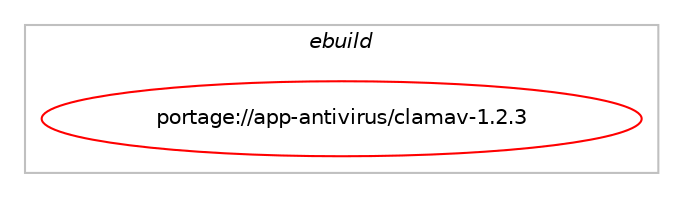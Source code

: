 digraph prolog {

# *************
# Graph options
# *************

newrank=true;
concentrate=true;
compound=true;
graph [rankdir=LR,fontname=Helvetica,fontsize=10,ranksep=1.5];#, ranksep=2.5, nodesep=0.2];
edge  [arrowhead=vee];
node  [fontname=Helvetica,fontsize=10];

# **********
# The ebuild
# **********

subgraph cluster_leftcol {
color=gray;
label=<<i>ebuild</i>>;
id [label="portage://app-antivirus/clamav-1.2.3", color=red, width=4, href="../app-antivirus/clamav-1.2.3.svg"];
}

# ****************
# The dependencies
# ****************

subgraph cluster_midcol {
color=gray;
label=<<i>dependencies</i>>;
subgraph cluster_compile {
fillcolor="#eeeeee";
style=filled;
label=<<i>compile</i>>;
# *** BEGIN UNKNOWN DEPENDENCY TYPE (TODO) ***
# id -> equal(use_conditional_group(negative,libclamav-only,portage://app-antivirus/clamav-1.2.3,[package_dependency(portage://app-antivirus/clamav-1.2.3,install,no,net-misc,curl,none,[,,],[],[])]))
# *** END UNKNOWN DEPENDENCY TYPE (TODO) ***

# *** BEGIN UNKNOWN DEPENDENCY TYPE (TODO) ***
# id -> equal(use_conditional_group(positive,clamapp,portage://app-antivirus/clamav-1.2.3,[package_dependency(portage://app-antivirus/clamav-1.2.3,install,no,sys-libs,ncurses,none,[,,],any_same_slot,[]),package_dependency(portage://app-antivirus/clamav-1.2.3,install,no,net-misc,curl,none,[,,],[],[])]))
# *** END UNKNOWN DEPENDENCY TYPE (TODO) ***

# *** BEGIN UNKNOWN DEPENDENCY TYPE (TODO) ***
# id -> equal(use_conditional_group(positive,elibc_musl,portage://app-antivirus/clamav-1.2.3,[package_dependency(portage://app-antivirus/clamav-1.2.3,install,no,sys-libs,fts-standalone,none,[,,],[],[])]))
# *** END UNKNOWN DEPENDENCY TYPE (TODO) ***

# *** BEGIN UNKNOWN DEPENDENCY TYPE (TODO) ***
# id -> equal(use_conditional_group(positive,jit,portage://app-antivirus/clamav-1.2.3,[package_dependency(portage://app-antivirus/clamav-1.2.3,install,no,sys-devel,llvm,smaller,[14,,,14],any_same_slot,[])]))
# *** END UNKNOWN DEPENDENCY TYPE (TODO) ***

# *** BEGIN UNKNOWN DEPENDENCY TYPE (TODO) ***
# id -> equal(use_conditional_group(positive,milter,portage://app-antivirus/clamav-1.2.3,[package_dependency(portage://app-antivirus/clamav-1.2.3,install,no,mail-filter,libmilter,none,[,,],any_same_slot,[])]))
# *** END UNKNOWN DEPENDENCY TYPE (TODO) ***

# *** BEGIN UNKNOWN DEPENDENCY TYPE (TODO) ***
# id -> equal(use_conditional_group(positive,rar,portage://app-antivirus/clamav-1.2.3,[package_dependency(portage://app-antivirus/clamav-1.2.3,install,no,app-arch,unrar,none,[,,],[],[])]))
# *** END UNKNOWN DEPENDENCY TYPE (TODO) ***

# *** BEGIN UNKNOWN DEPENDENCY TYPE (TODO) ***
# id -> equal(use_conditional_group(positive,system-mspack,portage://app-antivirus/clamav-1.2.3,[package_dependency(portage://app-antivirus/clamav-1.2.3,install,no,dev-libs,libmspack,none,[,,],[],[])]))
# *** END UNKNOWN DEPENDENCY TYPE (TODO) ***

# *** BEGIN UNKNOWN DEPENDENCY TYPE (TODO) ***
# id -> equal(use_conditional_group(positive,test,portage://app-antivirus/clamav-1.2.3,[package_dependency(portage://app-antivirus/clamav-1.2.3,install,no,dev-libs,check,none,[,,],[],[])]))
# *** END UNKNOWN DEPENDENCY TYPE (TODO) ***

# *** BEGIN UNKNOWN DEPENDENCY TYPE (TODO) ***
# id -> equal(use_conditional_group(positive,test,portage://app-antivirus/clamav-1.2.3,[package_dependency(portage://app-antivirus/clamav-1.2.3,install,no,dev-python,pytest,none,[,,],[],[])]))
# *** END UNKNOWN DEPENDENCY TYPE (TODO) ***

# *** BEGIN UNKNOWN DEPENDENCY TYPE (TODO) ***
# id -> equal(package_dependency(portage://app-antivirus/clamav-1.2.3,install,no,acct-group,clamav,none,[,,],[],[]))
# *** END UNKNOWN DEPENDENCY TYPE (TODO) ***

# *** BEGIN UNKNOWN DEPENDENCY TYPE (TODO) ***
# id -> equal(package_dependency(portage://app-antivirus/clamav-1.2.3,install,no,acct-user,clamav,none,[,,],[],[]))
# *** END UNKNOWN DEPENDENCY TYPE (TODO) ***

# *** BEGIN UNKNOWN DEPENDENCY TYPE (TODO) ***
# id -> equal(package_dependency(portage://app-antivirus/clamav-1.2.3,install,no,app-arch,bzip2,none,[,,],[],[]))
# *** END UNKNOWN DEPENDENCY TYPE (TODO) ***

# *** BEGIN UNKNOWN DEPENDENCY TYPE (TODO) ***
# id -> equal(package_dependency(portage://app-antivirus/clamav-1.2.3,install,no,dev-libs,json-c,none,[,,],any_same_slot,[]))
# *** END UNKNOWN DEPENDENCY TYPE (TODO) ***

# *** BEGIN UNKNOWN DEPENDENCY TYPE (TODO) ***
# id -> equal(package_dependency(portage://app-antivirus/clamav-1.2.3,install,no,dev-libs,libltdl,none,[,,],[],[]))
# *** END UNKNOWN DEPENDENCY TYPE (TODO) ***

# *** BEGIN UNKNOWN DEPENDENCY TYPE (TODO) ***
# id -> equal(package_dependency(portage://app-antivirus/clamav-1.2.3,install,no,dev-libs,libpcre2,none,[,,],any_same_slot,[]))
# *** END UNKNOWN DEPENDENCY TYPE (TODO) ***

# *** BEGIN UNKNOWN DEPENDENCY TYPE (TODO) ***
# id -> equal(package_dependency(portage://app-antivirus/clamav-1.2.3,install,no,dev-libs,libxml2,none,[,,],[],[]))
# *** END UNKNOWN DEPENDENCY TYPE (TODO) ***

# *** BEGIN UNKNOWN DEPENDENCY TYPE (TODO) ***
# id -> equal(package_dependency(portage://app-antivirus/clamav-1.2.3,install,no,dev-libs,openssl,none,[,,],any_same_slot,[]))
# *** END UNKNOWN DEPENDENCY TYPE (TODO) ***

# *** BEGIN UNKNOWN DEPENDENCY TYPE (TODO) ***
# id -> equal(package_dependency(portage://app-antivirus/clamav-1.2.3,install,no,sys-libs,zlib,greaterequal,[1.2.2,,,1.2.2],any_same_slot,[]))
# *** END UNKNOWN DEPENDENCY TYPE (TODO) ***

# *** BEGIN UNKNOWN DEPENDENCY TYPE (TODO) ***
# id -> equal(package_dependency(portage://app-antivirus/clamav-1.2.3,install,no,virtual,libiconv,none,[,,],[],[]))
# *** END UNKNOWN DEPENDENCY TYPE (TODO) ***

# *** BEGIN UNKNOWN DEPENDENCY TYPE (TODO) ***
# id -> equal(package_dependency(portage://app-antivirus/clamav-1.2.3,install,strong,sys-devel,llvm,none,[,,],[slot(0)],[]))
# *** END UNKNOWN DEPENDENCY TYPE (TODO) ***

}
subgraph cluster_compileandrun {
fillcolor="#eeeeee";
style=filled;
label=<<i>compile and run</i>>;
}
subgraph cluster_run {
fillcolor="#eeeeee";
style=filled;
label=<<i>run</i>>;
# *** BEGIN UNKNOWN DEPENDENCY TYPE (TODO) ***
# id -> equal(use_conditional_group(negative,libclamav-only,portage://app-antivirus/clamav-1.2.3,[package_dependency(portage://app-antivirus/clamav-1.2.3,run,no,net-misc,curl,none,[,,],[],[])]))
# *** END UNKNOWN DEPENDENCY TYPE (TODO) ***

# *** BEGIN UNKNOWN DEPENDENCY TYPE (TODO) ***
# id -> equal(use_conditional_group(positive,clamapp,portage://app-antivirus/clamav-1.2.3,[package_dependency(portage://app-antivirus/clamav-1.2.3,run,no,sys-libs,ncurses,none,[,,],any_same_slot,[]),package_dependency(portage://app-antivirus/clamav-1.2.3,run,no,net-misc,curl,none,[,,],[],[])]))
# *** END UNKNOWN DEPENDENCY TYPE (TODO) ***

# *** BEGIN UNKNOWN DEPENDENCY TYPE (TODO) ***
# id -> equal(use_conditional_group(positive,elibc_musl,portage://app-antivirus/clamav-1.2.3,[package_dependency(portage://app-antivirus/clamav-1.2.3,run,no,sys-libs,fts-standalone,none,[,,],[],[])]))
# *** END UNKNOWN DEPENDENCY TYPE (TODO) ***

# *** BEGIN UNKNOWN DEPENDENCY TYPE (TODO) ***
# id -> equal(use_conditional_group(positive,jit,portage://app-antivirus/clamav-1.2.3,[package_dependency(portage://app-antivirus/clamav-1.2.3,run,no,sys-devel,llvm,smaller,[14,,,14],any_same_slot,[])]))
# *** END UNKNOWN DEPENDENCY TYPE (TODO) ***

# *** BEGIN UNKNOWN DEPENDENCY TYPE (TODO) ***
# id -> equal(use_conditional_group(positive,milter,portage://app-antivirus/clamav-1.2.3,[package_dependency(portage://app-antivirus/clamav-1.2.3,run,no,mail-filter,libmilter,none,[,,],any_same_slot,[])]))
# *** END UNKNOWN DEPENDENCY TYPE (TODO) ***

# *** BEGIN UNKNOWN DEPENDENCY TYPE (TODO) ***
# id -> equal(use_conditional_group(positive,rar,portage://app-antivirus/clamav-1.2.3,[package_dependency(portage://app-antivirus/clamav-1.2.3,run,no,app-arch,unrar,none,[,,],[],[])]))
# *** END UNKNOWN DEPENDENCY TYPE (TODO) ***

# *** BEGIN UNKNOWN DEPENDENCY TYPE (TODO) ***
# id -> equal(use_conditional_group(positive,selinux,portage://app-antivirus/clamav-1.2.3,[package_dependency(portage://app-antivirus/clamav-1.2.3,run,no,sec-policy,selinux-clamav,none,[,,],[],[])]))
# *** END UNKNOWN DEPENDENCY TYPE (TODO) ***

# *** BEGIN UNKNOWN DEPENDENCY TYPE (TODO) ***
# id -> equal(use_conditional_group(positive,system-mspack,portage://app-antivirus/clamav-1.2.3,[package_dependency(portage://app-antivirus/clamav-1.2.3,run,no,dev-libs,libmspack,none,[,,],[],[])]))
# *** END UNKNOWN DEPENDENCY TYPE (TODO) ***

# *** BEGIN UNKNOWN DEPENDENCY TYPE (TODO) ***
# id -> equal(use_conditional_group(positive,test,portage://app-antivirus/clamav-1.2.3,[package_dependency(portage://app-antivirus/clamav-1.2.3,run,no,dev-python,pytest,none,[,,],[],[])]))
# *** END UNKNOWN DEPENDENCY TYPE (TODO) ***

# *** BEGIN UNKNOWN DEPENDENCY TYPE (TODO) ***
# id -> equal(package_dependency(portage://app-antivirus/clamav-1.2.3,run,no,acct-group,clamav,none,[,,],[],[]))
# *** END UNKNOWN DEPENDENCY TYPE (TODO) ***

# *** BEGIN UNKNOWN DEPENDENCY TYPE (TODO) ***
# id -> equal(package_dependency(portage://app-antivirus/clamav-1.2.3,run,no,acct-user,clamav,none,[,,],[],[]))
# *** END UNKNOWN DEPENDENCY TYPE (TODO) ***

# *** BEGIN UNKNOWN DEPENDENCY TYPE (TODO) ***
# id -> equal(package_dependency(portage://app-antivirus/clamav-1.2.3,run,no,app-arch,bzip2,none,[,,],[],[]))
# *** END UNKNOWN DEPENDENCY TYPE (TODO) ***

# *** BEGIN UNKNOWN DEPENDENCY TYPE (TODO) ***
# id -> equal(package_dependency(portage://app-antivirus/clamav-1.2.3,run,no,dev-libs,json-c,none,[,,],any_same_slot,[]))
# *** END UNKNOWN DEPENDENCY TYPE (TODO) ***

# *** BEGIN UNKNOWN DEPENDENCY TYPE (TODO) ***
# id -> equal(package_dependency(portage://app-antivirus/clamav-1.2.3,run,no,dev-libs,libltdl,none,[,,],[],[]))
# *** END UNKNOWN DEPENDENCY TYPE (TODO) ***

# *** BEGIN UNKNOWN DEPENDENCY TYPE (TODO) ***
# id -> equal(package_dependency(portage://app-antivirus/clamav-1.2.3,run,no,dev-libs,libpcre2,none,[,,],any_same_slot,[]))
# *** END UNKNOWN DEPENDENCY TYPE (TODO) ***

# *** BEGIN UNKNOWN DEPENDENCY TYPE (TODO) ***
# id -> equal(package_dependency(portage://app-antivirus/clamav-1.2.3,run,no,dev-libs,libxml2,none,[,,],[],[]))
# *** END UNKNOWN DEPENDENCY TYPE (TODO) ***

# *** BEGIN UNKNOWN DEPENDENCY TYPE (TODO) ***
# id -> equal(package_dependency(portage://app-antivirus/clamav-1.2.3,run,no,dev-libs,openssl,none,[,,],any_same_slot,[]))
# *** END UNKNOWN DEPENDENCY TYPE (TODO) ***

# *** BEGIN UNKNOWN DEPENDENCY TYPE (TODO) ***
# id -> equal(package_dependency(portage://app-antivirus/clamav-1.2.3,run,no,sys-libs,zlib,greaterequal,[1.2.2,,,1.2.2],any_same_slot,[]))
# *** END UNKNOWN DEPENDENCY TYPE (TODO) ***

# *** BEGIN UNKNOWN DEPENDENCY TYPE (TODO) ***
# id -> equal(package_dependency(portage://app-antivirus/clamav-1.2.3,run,no,virtual,libiconv,none,[,,],[],[]))
# *** END UNKNOWN DEPENDENCY TYPE (TODO) ***

# *** BEGIN UNKNOWN DEPENDENCY TYPE (TODO) ***
# id -> equal(package_dependency(portage://app-antivirus/clamav-1.2.3,run,no,virtual,tmpfiles,none,[,,],[],[]))
# *** END UNKNOWN DEPENDENCY TYPE (TODO) ***

}
}

# **************
# The candidates
# **************

subgraph cluster_choices {
rank=same;
color=gray;
label=<<i>candidates</i>>;

}

}
